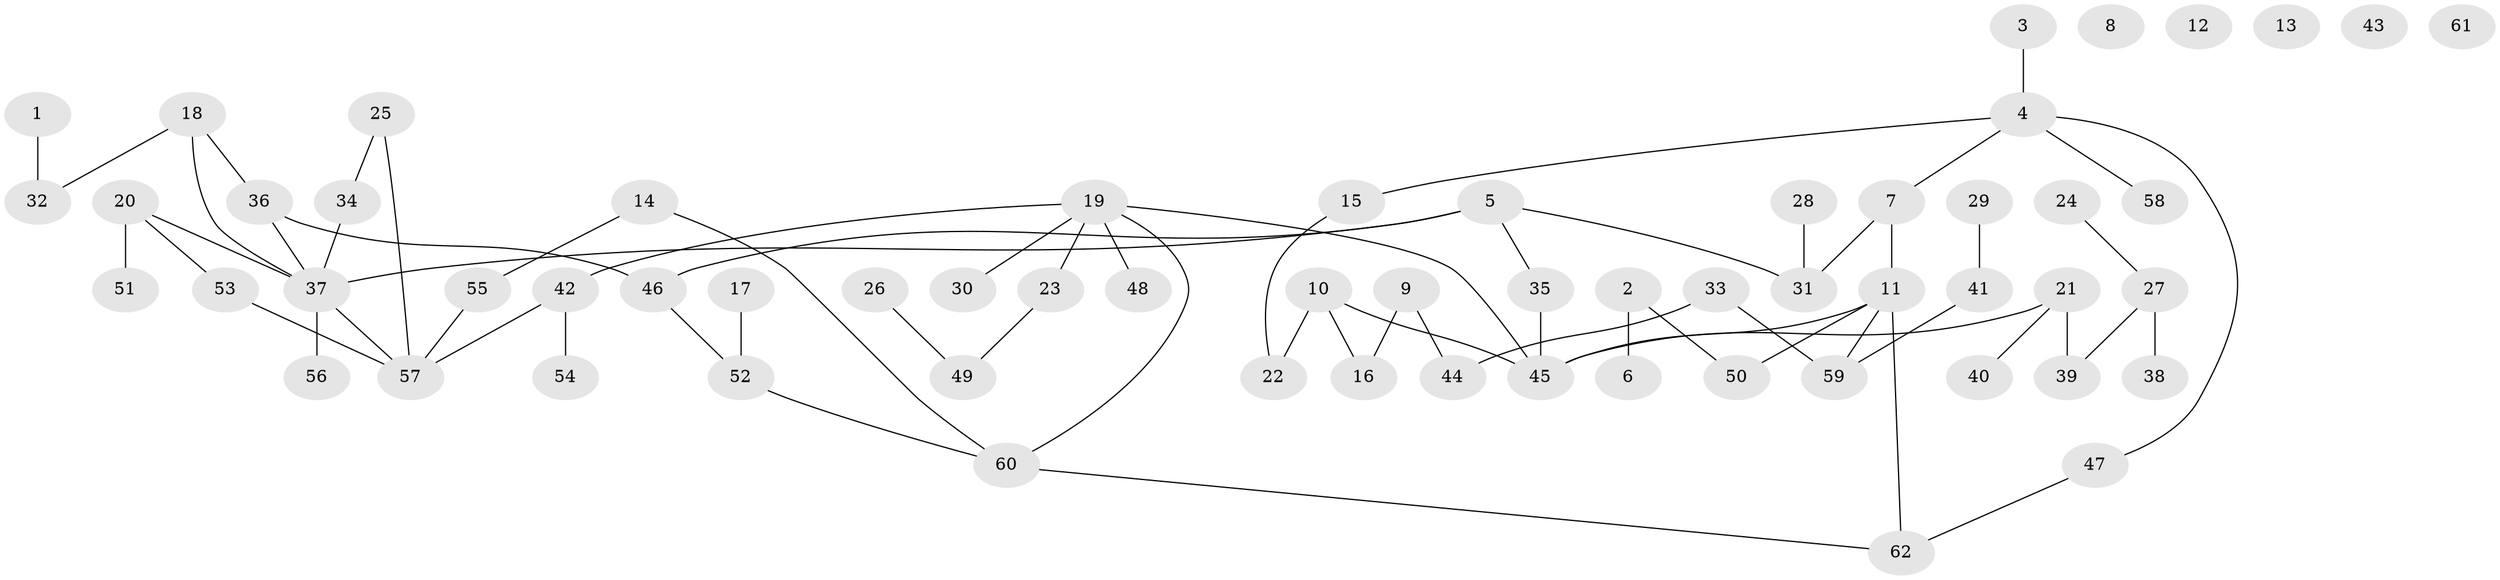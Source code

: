// coarse degree distribution, {1: 0.30952380952380953, 2: 0.30952380952380953, 6: 0.07142857142857142, 4: 0.07142857142857142, 0: 0.11904761904761904, 3: 0.07142857142857142, 5: 0.023809523809523808, 7: 0.023809523809523808}
// Generated by graph-tools (version 1.1) at 2025/41/03/06/25 10:41:21]
// undirected, 62 vertices, 68 edges
graph export_dot {
graph [start="1"]
  node [color=gray90,style=filled];
  1;
  2;
  3;
  4;
  5;
  6;
  7;
  8;
  9;
  10;
  11;
  12;
  13;
  14;
  15;
  16;
  17;
  18;
  19;
  20;
  21;
  22;
  23;
  24;
  25;
  26;
  27;
  28;
  29;
  30;
  31;
  32;
  33;
  34;
  35;
  36;
  37;
  38;
  39;
  40;
  41;
  42;
  43;
  44;
  45;
  46;
  47;
  48;
  49;
  50;
  51;
  52;
  53;
  54;
  55;
  56;
  57;
  58;
  59;
  60;
  61;
  62;
  1 -- 32;
  2 -- 6;
  2 -- 50;
  3 -- 4;
  4 -- 7;
  4 -- 15;
  4 -- 47;
  4 -- 58;
  5 -- 31;
  5 -- 35;
  5 -- 37;
  5 -- 46;
  7 -- 11;
  7 -- 31;
  9 -- 16;
  9 -- 44;
  10 -- 16;
  10 -- 22;
  10 -- 45;
  11 -- 45;
  11 -- 50;
  11 -- 59;
  11 -- 62;
  14 -- 55;
  14 -- 60;
  15 -- 22;
  17 -- 52;
  18 -- 32;
  18 -- 36;
  18 -- 37;
  19 -- 23;
  19 -- 30;
  19 -- 42;
  19 -- 45;
  19 -- 48;
  19 -- 60;
  20 -- 37;
  20 -- 51;
  20 -- 53;
  21 -- 39;
  21 -- 40;
  21 -- 45;
  23 -- 49;
  24 -- 27;
  25 -- 34;
  25 -- 57;
  26 -- 49;
  27 -- 38;
  27 -- 39;
  28 -- 31;
  29 -- 41;
  33 -- 44;
  33 -- 59;
  34 -- 37;
  35 -- 45;
  36 -- 37;
  36 -- 46;
  37 -- 56;
  37 -- 57;
  41 -- 59;
  42 -- 54;
  42 -- 57;
  46 -- 52;
  47 -- 62;
  52 -- 60;
  53 -- 57;
  55 -- 57;
  60 -- 62;
}
